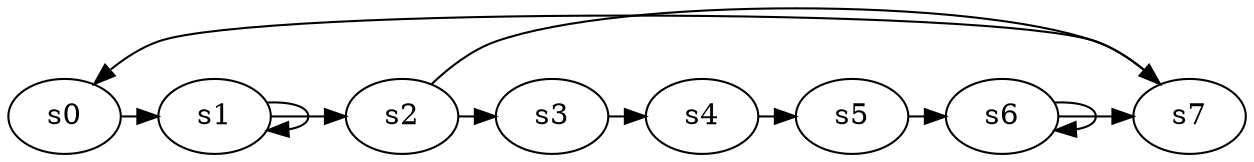 digraph game_0487_cycle_8 {
    s0 [name="s0", player=1];
    s1 [name="s1", player=0];
    s2 [name="s2", player=0];
    s3 [name="s3", player=0];
    s4 [name="s4", player=0, target=1];
    s5 [name="s5", player=1];
    s6 [name="s6", player=0];
    s7 [name="s7", player=0];

    s0 -> s1 [constraint="time % 5 == 2"];
    s1 -> s2 [constraint="time % 3 == 1"];
    s2 -> s3 [constraint="time == 20 || time == 21"];
    s3 -> s4 [constraint="time % 4 == 1"];
    s4 -> s5 [constraint="time % 4 == 1 || time % 4 == 3"];
    s5 -> s6 [constraint="time == 1 || time == 2 || time == 3 || time == 5 || time == 8 || time == 16"];
    s6 -> s7 [constraint="time % 2 == 0"];
    s7 -> s0 [constraint="time == 2 || time == 10 || time == 15"];
    s1 -> s1 [constraint="time % 3 == 0"];
    s2 -> s7 [constraint="time == 0 || time == 11"];
    s6 -> s6 [constraint="time % 2 == 0"];
}
